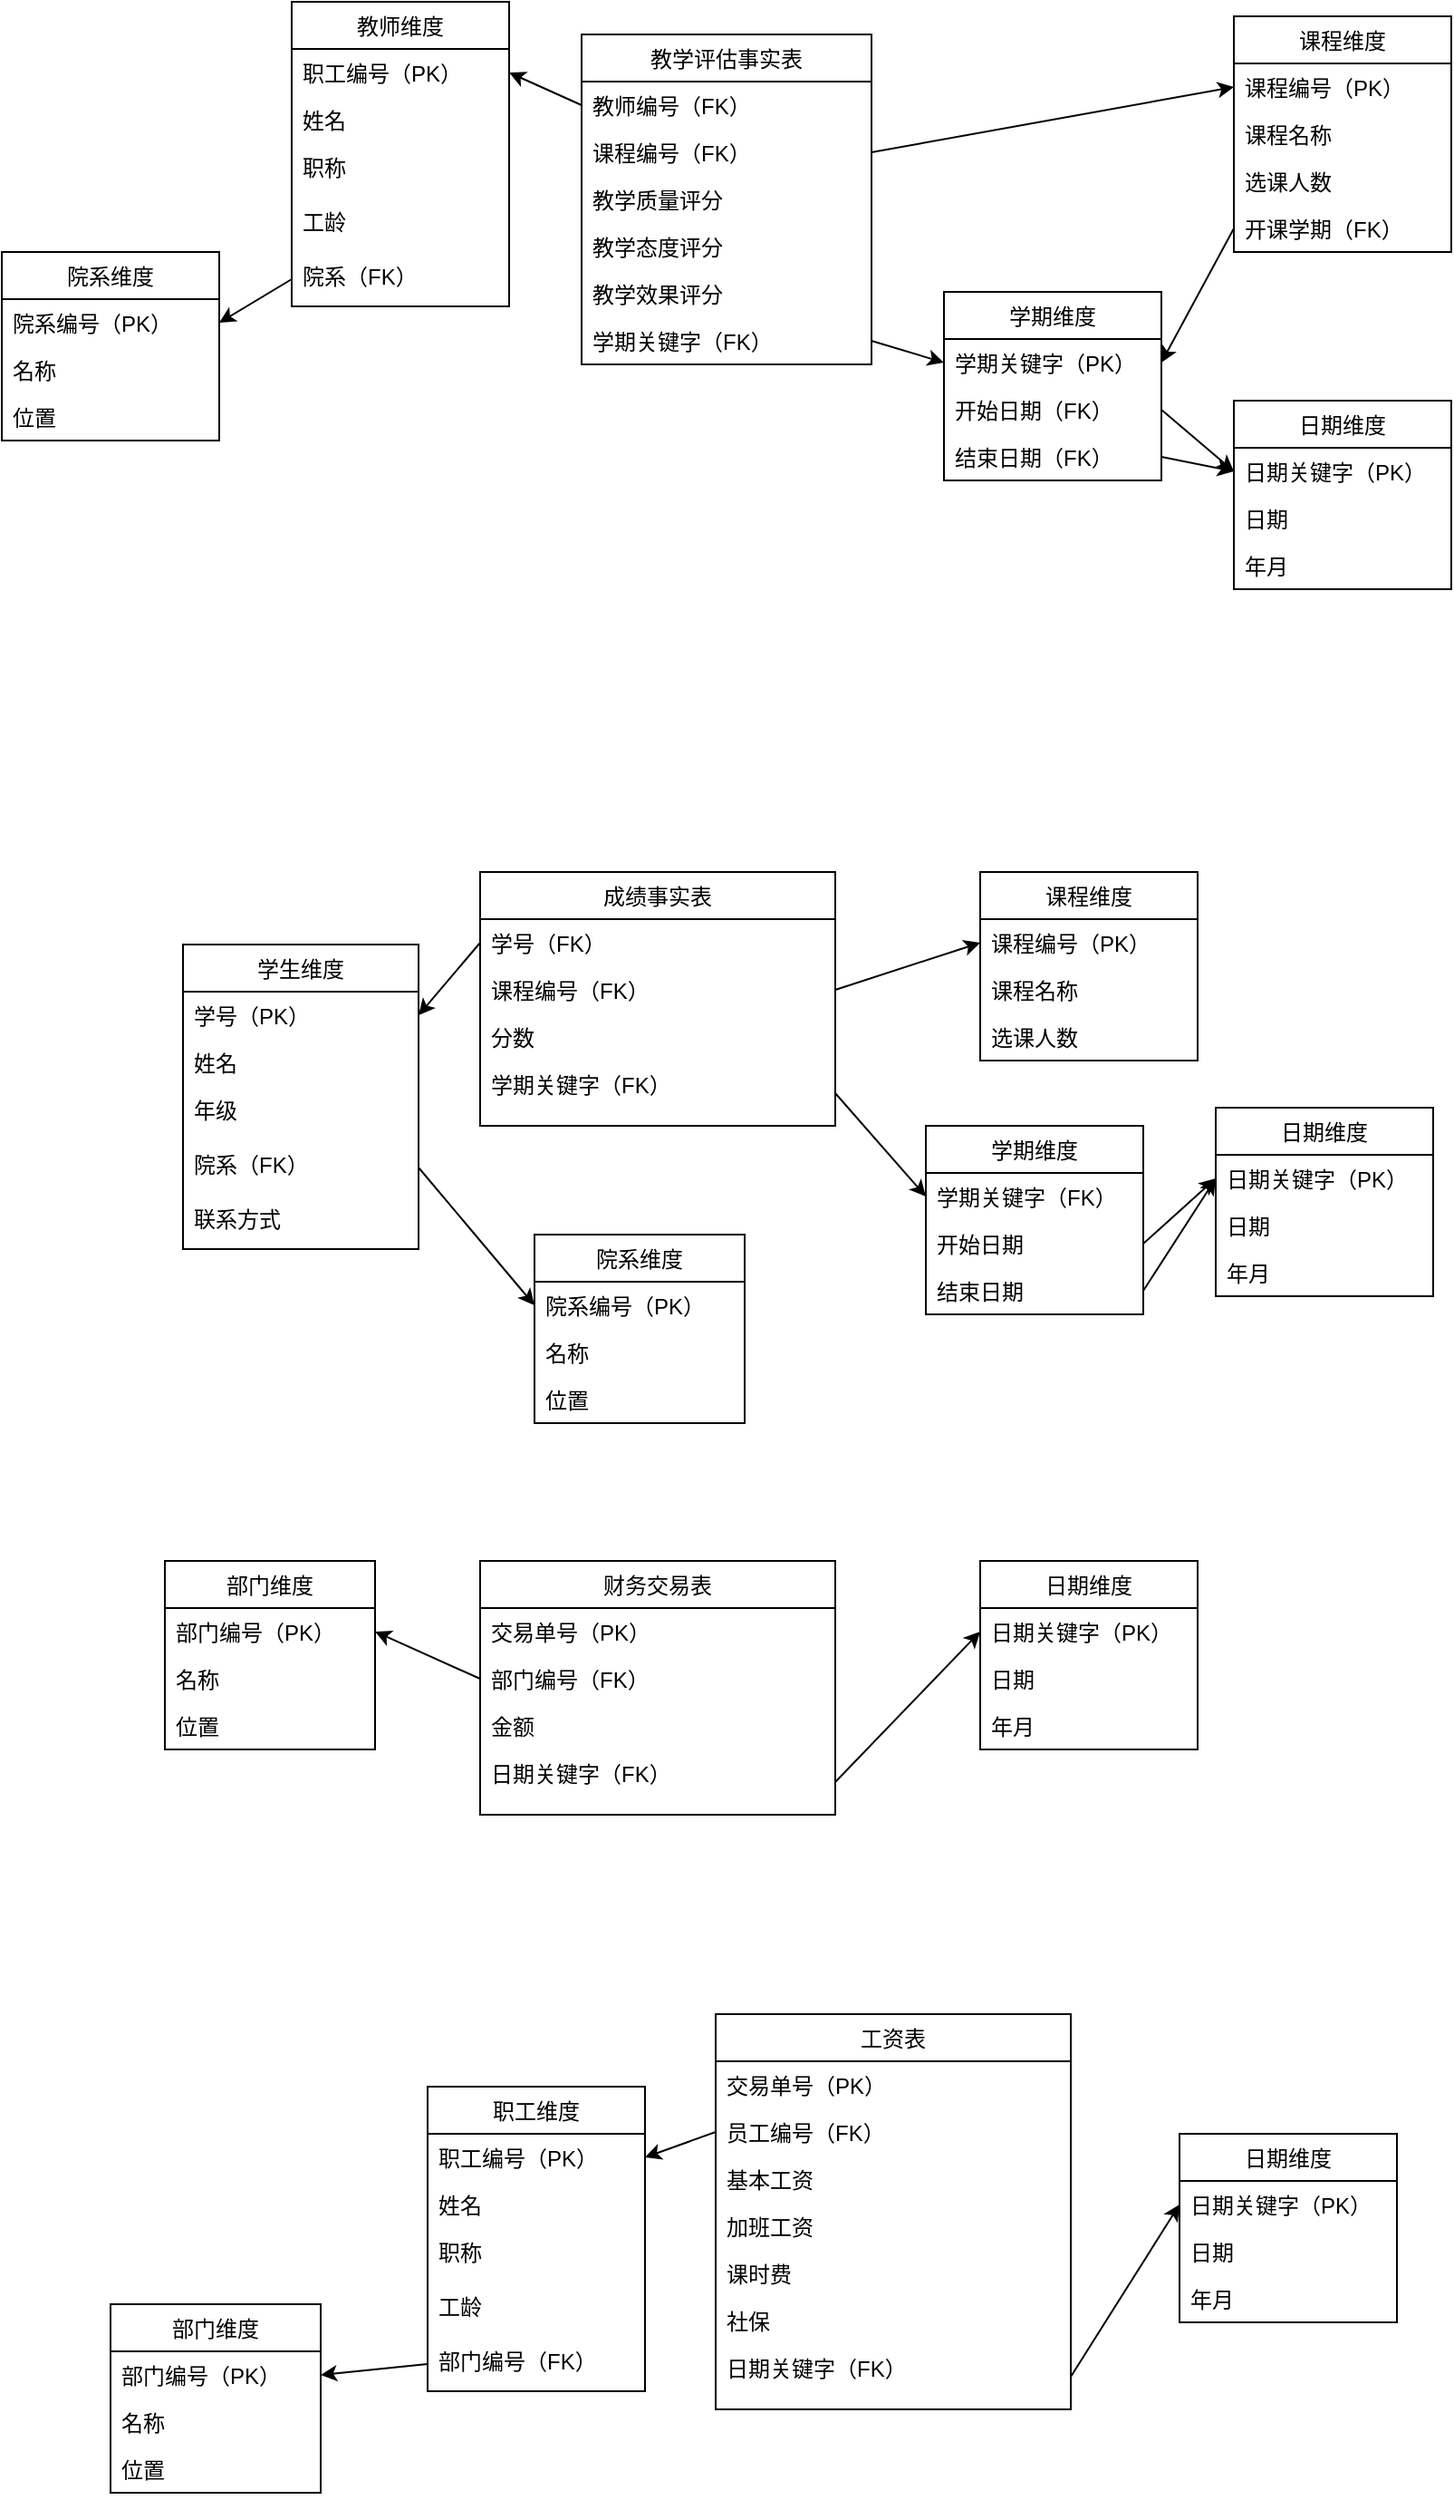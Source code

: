 <mxfile version="20.8.20" type="device"><diagram id="C5RBs43oDa-KdzZeNtuy" name="Page-1"><mxGraphModel dx="2447" dy="909" grid="1" gridSize="10" guides="1" tooltips="1" connect="1" arrows="1" fold="1" page="1" pageScale="1" pageWidth="1169" pageHeight="1654" math="0" shadow="0"><root><mxCell id="WIyWlLk6GJQsqaUBKTNV-0"/><mxCell id="WIyWlLk6GJQsqaUBKTNV-1" parent="WIyWlLk6GJQsqaUBKTNV-0"/><mxCell id="uP76RP64GlQ7dqUI0Oc4-0" value="教学评估事实表" style="swimlane;fontStyle=0;childLayout=stackLayout;horizontal=1;startSize=26;fillColor=default;horizontalStack=0;resizeParent=1;resizeParentMax=0;resizeLast=0;collapsible=1;marginBottom=0;swimlaneFillColor=default;gradientColor=none;" parent="WIyWlLk6GJQsqaUBKTNV-1" vertex="1"><mxGeometry x="300" y="78" width="160" height="182" as="geometry"/></mxCell><mxCell id="uP76RP64GlQ7dqUI0Oc4-2" value="教师编号（FK）" style="text;strokeColor=none;fillColor=none;align=left;verticalAlign=top;spacingLeft=4;spacingRight=4;overflow=hidden;rotatable=0;points=[[0,0.5],[1,0.5]];portConstraint=eastwest;" parent="uP76RP64GlQ7dqUI0Oc4-0" vertex="1"><mxGeometry y="26" width="160" height="26" as="geometry"/></mxCell><mxCell id="uP76RP64GlQ7dqUI0Oc4-3" value="课程编号（FK）" style="text;strokeColor=none;fillColor=none;align=left;verticalAlign=top;spacingLeft=4;spacingRight=4;overflow=hidden;rotatable=0;points=[[0,0.5],[1,0.5]];portConstraint=eastwest;" parent="uP76RP64GlQ7dqUI0Oc4-0" vertex="1"><mxGeometry y="52" width="160" height="26" as="geometry"/></mxCell><mxCell id="uP76RP64GlQ7dqUI0Oc4-15" value="教学质量评分" style="text;strokeColor=none;fillColor=none;align=left;verticalAlign=top;spacingLeft=4;spacingRight=4;overflow=hidden;rotatable=0;points=[[0,0.5],[1,0.5]];portConstraint=eastwest;" parent="uP76RP64GlQ7dqUI0Oc4-0" vertex="1"><mxGeometry y="78" width="160" height="26" as="geometry"/></mxCell><mxCell id="uP76RP64GlQ7dqUI0Oc4-64" value="教学态度评分" style="text;strokeColor=none;fillColor=none;align=left;verticalAlign=top;spacingLeft=4;spacingRight=4;overflow=hidden;rotatable=0;points=[[0,0.5],[1,0.5]];portConstraint=eastwest;" parent="uP76RP64GlQ7dqUI0Oc4-0" vertex="1"><mxGeometry y="104" width="160" height="26" as="geometry"/></mxCell><mxCell id="uP76RP64GlQ7dqUI0Oc4-66" value="教学效果评分" style="text;strokeColor=none;fillColor=none;align=left;verticalAlign=top;spacingLeft=4;spacingRight=4;overflow=hidden;rotatable=0;points=[[0,0.5],[1,0.5]];portConstraint=eastwest;" parent="uP76RP64GlQ7dqUI0Oc4-0" vertex="1"><mxGeometry y="130" width="160" height="26" as="geometry"/></mxCell><mxCell id="uP76RP64GlQ7dqUI0Oc4-14" value="学期关键字（FK）" style="text;strokeColor=none;fillColor=none;align=left;verticalAlign=top;spacingLeft=4;spacingRight=4;overflow=hidden;rotatable=0;points=[[0,0.5],[1,0.5]];portConstraint=eastwest;" parent="uP76RP64GlQ7dqUI0Oc4-0" vertex="1"><mxGeometry y="156" width="160" height="26" as="geometry"/></mxCell><mxCell id="uP76RP64GlQ7dqUI0Oc4-6" value="教师维度" style="swimlane;fontStyle=0;childLayout=stackLayout;horizontal=1;startSize=26;fillColor=default;horizontalStack=0;resizeParent=1;resizeParentMax=0;resizeLast=0;collapsible=1;marginBottom=0;swimlaneFillColor=default;" parent="WIyWlLk6GJQsqaUBKTNV-1" vertex="1"><mxGeometry x="140" y="60" width="120" height="168" as="geometry"/></mxCell><mxCell id="uP76RP64GlQ7dqUI0Oc4-7" value="职工编号（PK）" style="text;strokeColor=none;fillColor=none;align=left;verticalAlign=top;spacingLeft=4;spacingRight=4;overflow=hidden;rotatable=0;points=[[0,0.5],[1,0.5]];portConstraint=eastwest;" parent="uP76RP64GlQ7dqUI0Oc4-6" vertex="1"><mxGeometry y="26" width="120" height="26" as="geometry"/></mxCell><mxCell id="uP76RP64GlQ7dqUI0Oc4-8" value="姓名" style="text;strokeColor=none;fillColor=none;align=left;verticalAlign=top;spacingLeft=4;spacingRight=4;overflow=hidden;rotatable=0;points=[[0,0.5],[1,0.5]];portConstraint=eastwest;" parent="uP76RP64GlQ7dqUI0Oc4-6" vertex="1"><mxGeometry y="52" width="120" height="26" as="geometry"/></mxCell><mxCell id="uP76RP64GlQ7dqUI0Oc4-22" value="职称" style="text;strokeColor=none;fillColor=none;align=left;verticalAlign=top;rounded=0;spacingLeft=4;spacingRight=4;" parent="uP76RP64GlQ7dqUI0Oc4-6" vertex="1"><mxGeometry y="78" width="120" height="30" as="geometry"/></mxCell><mxCell id="DwzuSjP2OYEzAvKy4Ai5-0" value="工龄" style="text;strokeColor=none;fillColor=none;align=left;verticalAlign=top;rounded=0;spacingLeft=4;spacingRight=4;" vertex="1" parent="uP76RP64GlQ7dqUI0Oc4-6"><mxGeometry y="108" width="120" height="30" as="geometry"/></mxCell><mxCell id="uP76RP64GlQ7dqUI0Oc4-23" value="院系（FK）" style="text;strokeColor=none;fillColor=none;align=left;verticalAlign=top;rounded=0;spacingLeft=4;spacingRight=4;" parent="uP76RP64GlQ7dqUI0Oc4-6" vertex="1"><mxGeometry y="138" width="120" height="30" as="geometry"/></mxCell><mxCell id="uP76RP64GlQ7dqUI0Oc4-17" value="" style="rounded=0;orthogonalLoop=1;jettySize=auto;html=1;entryX=1;entryY=0.5;entryDx=0;entryDy=0;exitX=0;exitY=0.5;exitDx=0;exitDy=0;" parent="WIyWlLk6GJQsqaUBKTNV-1" source="uP76RP64GlQ7dqUI0Oc4-2" target="uP76RP64GlQ7dqUI0Oc4-7" edge="1"><mxGeometry relative="1" as="geometry"/></mxCell><mxCell id="uP76RP64GlQ7dqUI0Oc4-18" value="课程维度" style="swimlane;fontStyle=0;childLayout=stackLayout;horizontal=1;startSize=26;fillColor=default;horizontalStack=0;resizeParent=1;resizeParentMax=0;resizeLast=0;collapsible=1;marginBottom=0;swimlaneFillColor=default;" parent="WIyWlLk6GJQsqaUBKTNV-1" vertex="1"><mxGeometry x="660" y="68" width="120" height="130" as="geometry"/></mxCell><mxCell id="uP76RP64GlQ7dqUI0Oc4-19" value="课程编号（PK）" style="text;strokeColor=none;fillColor=none;align=left;verticalAlign=top;spacingLeft=4;spacingRight=4;overflow=hidden;rotatable=0;points=[[0,0.5],[1,0.5]];portConstraint=eastwest;" parent="uP76RP64GlQ7dqUI0Oc4-18" vertex="1"><mxGeometry y="26" width="120" height="26" as="geometry"/></mxCell><mxCell id="uP76RP64GlQ7dqUI0Oc4-20" value="课程名称    " style="text;strokeColor=none;fillColor=none;align=left;verticalAlign=top;spacingLeft=4;spacingRight=4;overflow=hidden;rotatable=0;points=[[0,0.5],[1,0.5]];portConstraint=eastwest;" parent="uP76RP64GlQ7dqUI0Oc4-18" vertex="1"><mxGeometry y="52" width="120" height="26" as="geometry"/></mxCell><mxCell id="uP76RP64GlQ7dqUI0Oc4-21" value="选课人数" style="text;strokeColor=none;fillColor=none;align=left;verticalAlign=top;spacingLeft=4;spacingRight=4;overflow=hidden;rotatable=0;points=[[0,0.5],[1,0.5]];portConstraint=eastwest;" parent="uP76RP64GlQ7dqUI0Oc4-18" vertex="1"><mxGeometry y="78" width="120" height="26" as="geometry"/></mxCell><mxCell id="uP76RP64GlQ7dqUI0Oc4-65" value="开课学期（FK）" style="text;strokeColor=none;fillColor=none;align=left;verticalAlign=top;spacingLeft=4;spacingRight=4;overflow=hidden;rotatable=0;points=[[0,0.5],[1,0.5]];portConstraint=eastwest;" parent="uP76RP64GlQ7dqUI0Oc4-18" vertex="1"><mxGeometry y="104" width="120" height="26" as="geometry"/></mxCell><mxCell id="uP76RP64GlQ7dqUI0Oc4-27" value="成绩事实表" style="swimlane;fontStyle=0;childLayout=stackLayout;horizontal=1;startSize=26;fillColor=default;horizontalStack=0;resizeParent=1;resizeParentMax=0;resizeLast=0;collapsible=1;marginBottom=0;swimlaneFillColor=default;gradientColor=none;" parent="WIyWlLk6GJQsqaUBKTNV-1" vertex="1"><mxGeometry x="244" y="540" width="196" height="140" as="geometry"/></mxCell><mxCell id="uP76RP64GlQ7dqUI0Oc4-28" value="学号（FK）" style="text;strokeColor=none;fillColor=none;align=left;verticalAlign=top;spacingLeft=4;spacingRight=4;overflow=hidden;rotatable=0;points=[[0,0.5],[1,0.5]];portConstraint=eastwest;" parent="uP76RP64GlQ7dqUI0Oc4-27" vertex="1"><mxGeometry y="26" width="196" height="26" as="geometry"/></mxCell><mxCell id="uP76RP64GlQ7dqUI0Oc4-29" value="课程编号（FK）" style="text;strokeColor=none;fillColor=none;align=left;verticalAlign=top;spacingLeft=4;spacingRight=4;overflow=hidden;rotatable=0;points=[[0,0.5],[1,0.5]];portConstraint=eastwest;" parent="uP76RP64GlQ7dqUI0Oc4-27" vertex="1"><mxGeometry y="52" width="196" height="26" as="geometry"/></mxCell><mxCell id="uP76RP64GlQ7dqUI0Oc4-30" value="分数" style="text;strokeColor=none;fillColor=none;align=left;verticalAlign=top;spacingLeft=4;spacingRight=4;overflow=hidden;rotatable=0;points=[[0,0.5],[1,0.5]];portConstraint=eastwest;" parent="uP76RP64GlQ7dqUI0Oc4-27" vertex="1"><mxGeometry y="78" width="196" height="26" as="geometry"/></mxCell><mxCell id="uP76RP64GlQ7dqUI0Oc4-31" value="学期关键字（FK）" style="text;strokeColor=none;fillColor=none;align=left;verticalAlign=top;spacingLeft=4;spacingRight=4;overflow=hidden;rotatable=0;points=[[0,0.5],[1,0.5]];portConstraint=eastwest;" parent="uP76RP64GlQ7dqUI0Oc4-27" vertex="1"><mxGeometry y="104" width="196" height="36" as="geometry"/></mxCell><mxCell id="uP76RP64GlQ7dqUI0Oc4-34" value="学生维度" style="swimlane;fontStyle=0;childLayout=stackLayout;horizontal=1;startSize=26;fillColor=default;horizontalStack=0;resizeParent=1;resizeParentMax=0;resizeLast=0;collapsible=1;marginBottom=0;swimlaneFillColor=default;" parent="WIyWlLk6GJQsqaUBKTNV-1" vertex="1"><mxGeometry x="80" y="580" width="130" height="168" as="geometry"><mxRectangle x="90" y="330" width="90" height="30" as="alternateBounds"/></mxGeometry></mxCell><mxCell id="uP76RP64GlQ7dqUI0Oc4-35" value="学号（PK）" style="text;strokeColor=none;fillColor=none;align=left;verticalAlign=top;spacingLeft=4;spacingRight=4;overflow=hidden;rotatable=0;points=[[0,0.5],[1,0.5]];portConstraint=eastwest;" parent="uP76RP64GlQ7dqUI0Oc4-34" vertex="1"><mxGeometry y="26" width="130" height="26" as="geometry"/></mxCell><mxCell id="uP76RP64GlQ7dqUI0Oc4-36" value="姓名" style="text;strokeColor=none;fillColor=none;align=left;verticalAlign=top;spacingLeft=4;spacingRight=4;overflow=hidden;rotatable=0;points=[[0,0.5],[1,0.5]];portConstraint=eastwest;" parent="uP76RP64GlQ7dqUI0Oc4-34" vertex="1"><mxGeometry y="52" width="130" height="26" as="geometry"/></mxCell><mxCell id="uP76RP64GlQ7dqUI0Oc4-37" value="年级" style="text;strokeColor=none;fillColor=none;align=left;verticalAlign=top;rounded=0;spacingLeft=4;spacingRight=4;" parent="uP76RP64GlQ7dqUI0Oc4-34" vertex="1"><mxGeometry y="78" width="130" height="30" as="geometry"/></mxCell><mxCell id="uP76RP64GlQ7dqUI0Oc4-38" value="院系（FK）" style="text;strokeColor=none;fillColor=none;align=left;verticalAlign=top;rounded=0;spacingLeft=4;spacingRight=4;" parent="uP76RP64GlQ7dqUI0Oc4-34" vertex="1"><mxGeometry y="108" width="130" height="30" as="geometry"/></mxCell><mxCell id="uP76RP64GlQ7dqUI0Oc4-44" value="联系方式" style="text;strokeColor=none;fillColor=none;align=left;verticalAlign=top;rounded=0;spacingLeft=4;spacingRight=4;" parent="uP76RP64GlQ7dqUI0Oc4-34" vertex="1"><mxGeometry y="138" width="130" height="30" as="geometry"/></mxCell><mxCell id="uP76RP64GlQ7dqUI0Oc4-45" value="" style="rounded=0;orthogonalLoop=1;jettySize=auto;html=1;exitX=0;exitY=0.5;exitDx=0;exitDy=0;entryX=1;entryY=0.5;entryDx=0;entryDy=0;" parent="WIyWlLk6GJQsqaUBKTNV-1" source="uP76RP64GlQ7dqUI0Oc4-28" target="uP76RP64GlQ7dqUI0Oc4-35" edge="1"><mxGeometry relative="1" as="geometry"/></mxCell><mxCell id="uP76RP64GlQ7dqUI0Oc4-53" value="课程维度" style="swimlane;fontStyle=0;childLayout=stackLayout;horizontal=1;startSize=26;fillColor=default;horizontalStack=0;resizeParent=1;resizeParentMax=0;resizeLast=0;collapsible=1;marginBottom=0;swimlaneFillColor=default;" parent="WIyWlLk6GJQsqaUBKTNV-1" vertex="1"><mxGeometry x="520" y="540" width="120" height="104" as="geometry"/></mxCell><mxCell id="uP76RP64GlQ7dqUI0Oc4-54" value="课程编号（PK）" style="text;strokeColor=none;fillColor=none;align=left;verticalAlign=top;spacingLeft=4;spacingRight=4;overflow=hidden;rotatable=0;points=[[0,0.5],[1,0.5]];portConstraint=eastwest;" parent="uP76RP64GlQ7dqUI0Oc4-53" vertex="1"><mxGeometry y="26" width="120" height="26" as="geometry"/></mxCell><mxCell id="uP76RP64GlQ7dqUI0Oc4-55" value="课程名称    " style="text;strokeColor=none;fillColor=none;align=left;verticalAlign=top;spacingLeft=4;spacingRight=4;overflow=hidden;rotatable=0;points=[[0,0.5],[1,0.5]];portConstraint=eastwest;" parent="uP76RP64GlQ7dqUI0Oc4-53" vertex="1"><mxGeometry y="52" width="120" height="26" as="geometry"/></mxCell><mxCell id="uP76RP64GlQ7dqUI0Oc4-56" value="选课人数" style="text;strokeColor=none;fillColor=none;align=left;verticalAlign=top;spacingLeft=4;spacingRight=4;overflow=hidden;rotatable=0;points=[[0,0.5],[1,0.5]];portConstraint=eastwest;" parent="uP76RP64GlQ7dqUI0Oc4-53" vertex="1"><mxGeometry y="78" width="120" height="26" as="geometry"/></mxCell><mxCell id="uP76RP64GlQ7dqUI0Oc4-57" value="" style="rounded=0;orthogonalLoop=1;jettySize=auto;html=1;exitX=1;exitY=0.5;exitDx=0;exitDy=0;entryX=0;entryY=0.5;entryDx=0;entryDy=0;" parent="WIyWlLk6GJQsqaUBKTNV-1" source="uP76RP64GlQ7dqUI0Oc4-29" target="uP76RP64GlQ7dqUI0Oc4-54" edge="1"><mxGeometry relative="1" as="geometry"/></mxCell><mxCell id="uP76RP64GlQ7dqUI0Oc4-67" value="学期维度" style="swimlane;fontStyle=0;childLayout=stackLayout;horizontal=1;startSize=26;fillColor=default;horizontalStack=0;resizeParent=1;resizeParentMax=0;resizeLast=0;collapsible=1;marginBottom=0;swimlaneFillColor=default;gradientColor=none;" parent="WIyWlLk6GJQsqaUBKTNV-1" vertex="1"><mxGeometry x="500" y="220" width="120" height="104" as="geometry"/></mxCell><mxCell id="uP76RP64GlQ7dqUI0Oc4-68" value="学期关键字（PK）" style="text;strokeColor=none;fillColor=none;align=left;verticalAlign=top;spacingLeft=4;spacingRight=4;overflow=hidden;rotatable=0;points=[[0,0.5],[1,0.5]];portConstraint=eastwest;" parent="uP76RP64GlQ7dqUI0Oc4-67" vertex="1"><mxGeometry y="26" width="120" height="26" as="geometry"/></mxCell><mxCell id="uP76RP64GlQ7dqUI0Oc4-69" value="开始日期（FK）" style="text;strokeColor=none;fillColor=none;align=left;verticalAlign=top;spacingLeft=4;spacingRight=4;overflow=hidden;rotatable=0;points=[[0,0.5],[1,0.5]];portConstraint=eastwest;" parent="uP76RP64GlQ7dqUI0Oc4-67" vertex="1"><mxGeometry y="52" width="120" height="26" as="geometry"/></mxCell><mxCell id="uP76RP64GlQ7dqUI0Oc4-70" value="结束日期（FK）" style="text;strokeColor=none;fillColor=none;align=left;verticalAlign=top;spacingLeft=4;spacingRight=4;overflow=hidden;rotatable=0;points=[[0,0.5],[1,0.5]];portConstraint=eastwest;" parent="uP76RP64GlQ7dqUI0Oc4-67" vertex="1"><mxGeometry y="78" width="120" height="26" as="geometry"/></mxCell><mxCell id="uP76RP64GlQ7dqUI0Oc4-72" value="" style="rounded=0;orthogonalLoop=1;jettySize=auto;html=1;entryX=0;entryY=0.5;entryDx=0;entryDy=0;exitX=1;exitY=0.5;exitDx=0;exitDy=0;" parent="WIyWlLk6GJQsqaUBKTNV-1" source="uP76RP64GlQ7dqUI0Oc4-14" target="uP76RP64GlQ7dqUI0Oc4-68" edge="1"><mxGeometry relative="1" as="geometry"/></mxCell><mxCell id="uP76RP64GlQ7dqUI0Oc4-74" value="学期维度" style="swimlane;fontStyle=0;childLayout=stackLayout;horizontal=1;startSize=26;fillColor=default;horizontalStack=0;resizeParent=1;resizeParentMax=0;resizeLast=0;collapsible=1;marginBottom=0;swimlaneFillColor=default;gradientColor=none;" parent="WIyWlLk6GJQsqaUBKTNV-1" vertex="1"><mxGeometry x="490" y="680" width="120" height="104" as="geometry"/></mxCell><mxCell id="uP76RP64GlQ7dqUI0Oc4-75" value="学期关键字（FK）" style="text;strokeColor=none;fillColor=none;align=left;verticalAlign=top;spacingLeft=4;spacingRight=4;overflow=hidden;rotatable=0;points=[[0,0.5],[1,0.5]];portConstraint=eastwest;" parent="uP76RP64GlQ7dqUI0Oc4-74" vertex="1"><mxGeometry y="26" width="120" height="26" as="geometry"/></mxCell><mxCell id="uP76RP64GlQ7dqUI0Oc4-76" value="开始日期" style="text;strokeColor=none;fillColor=none;align=left;verticalAlign=top;spacingLeft=4;spacingRight=4;overflow=hidden;rotatable=0;points=[[0,0.5],[1,0.5]];portConstraint=eastwest;" parent="uP76RP64GlQ7dqUI0Oc4-74" vertex="1"><mxGeometry y="52" width="120" height="26" as="geometry"/></mxCell><mxCell id="uP76RP64GlQ7dqUI0Oc4-77" value="结束日期" style="text;strokeColor=none;fillColor=none;align=left;verticalAlign=top;spacingLeft=4;spacingRight=4;overflow=hidden;rotatable=0;points=[[0,0.5],[1,0.5]];portConstraint=eastwest;" parent="uP76RP64GlQ7dqUI0Oc4-74" vertex="1"><mxGeometry y="78" width="120" height="26" as="geometry"/></mxCell><mxCell id="uP76RP64GlQ7dqUI0Oc4-84" value="" style="rounded=0;orthogonalLoop=1;jettySize=auto;html=1;entryX=0;entryY=0.5;entryDx=0;entryDy=0;exitX=1;exitY=0.5;exitDx=0;exitDy=0;" parent="WIyWlLk6GJQsqaUBKTNV-1" source="uP76RP64GlQ7dqUI0Oc4-31" target="uP76RP64GlQ7dqUI0Oc4-75" edge="1"><mxGeometry relative="1" as="geometry"/></mxCell><mxCell id="uP76RP64GlQ7dqUI0Oc4-85" style="edgeStyle=none;rounded=0;orthogonalLoop=1;jettySize=auto;html=1;entryX=0;entryY=0.5;entryDx=0;entryDy=0;exitX=1;exitY=0.5;exitDx=0;exitDy=0;" parent="WIyWlLk6GJQsqaUBKTNV-1" source="uP76RP64GlQ7dqUI0Oc4-3" target="uP76RP64GlQ7dqUI0Oc4-19" edge="1"><mxGeometry relative="1" as="geometry"/></mxCell><mxCell id="uP76RP64GlQ7dqUI0Oc4-94" value="日期维度" style="swimlane;fontStyle=0;childLayout=stackLayout;horizontal=1;startSize=26;fillColor=default;horizontalStack=0;resizeParent=1;resizeParentMax=0;resizeLast=0;collapsible=1;marginBottom=0;swimlaneFillColor=default;gradientColor=none;" parent="WIyWlLk6GJQsqaUBKTNV-1" vertex="1"><mxGeometry x="660" y="280" width="120" height="104" as="geometry"/></mxCell><mxCell id="uP76RP64GlQ7dqUI0Oc4-95" value="日期关键字（PK）" style="text;strokeColor=none;fillColor=none;align=left;verticalAlign=top;spacingLeft=4;spacingRight=4;overflow=hidden;rotatable=0;points=[[0,0.5],[1,0.5]];portConstraint=eastwest;" parent="uP76RP64GlQ7dqUI0Oc4-94" vertex="1"><mxGeometry y="26" width="120" height="26" as="geometry"/></mxCell><mxCell id="uP76RP64GlQ7dqUI0Oc4-96" value="日期" style="text;strokeColor=none;fillColor=none;align=left;verticalAlign=top;spacingLeft=4;spacingRight=4;overflow=hidden;rotatable=0;points=[[0,0.5],[1,0.5]];portConstraint=eastwest;" parent="uP76RP64GlQ7dqUI0Oc4-94" vertex="1"><mxGeometry y="52" width="120" height="26" as="geometry"/></mxCell><mxCell id="uP76RP64GlQ7dqUI0Oc4-97" value="年月" style="text;strokeColor=none;fillColor=none;align=left;verticalAlign=top;spacingLeft=4;spacingRight=4;overflow=hidden;rotatable=0;points=[[0,0.5],[1,0.5]];portConstraint=eastwest;" parent="uP76RP64GlQ7dqUI0Oc4-94" vertex="1"><mxGeometry y="78" width="120" height="26" as="geometry"/></mxCell><mxCell id="uP76RP64GlQ7dqUI0Oc4-98" value="" style="edgeStyle=none;rounded=0;orthogonalLoop=1;jettySize=auto;html=1;exitX=1;exitY=0.5;exitDx=0;exitDy=0;entryX=0;entryY=0.5;entryDx=0;entryDy=0;" parent="WIyWlLk6GJQsqaUBKTNV-1" source="uP76RP64GlQ7dqUI0Oc4-69" target="uP76RP64GlQ7dqUI0Oc4-95" edge="1"><mxGeometry relative="1" as="geometry"/></mxCell><mxCell id="uP76RP64GlQ7dqUI0Oc4-99" value="" style="edgeStyle=none;rounded=0;orthogonalLoop=1;jettySize=auto;html=1;exitX=1;exitY=0.5;exitDx=0;exitDy=0;entryX=0;entryY=0.5;entryDx=0;entryDy=0;" parent="WIyWlLk6GJQsqaUBKTNV-1" source="uP76RP64GlQ7dqUI0Oc4-70" target="uP76RP64GlQ7dqUI0Oc4-95" edge="1"><mxGeometry relative="1" as="geometry"/></mxCell><mxCell id="uP76RP64GlQ7dqUI0Oc4-100" style="edgeStyle=none;rounded=0;orthogonalLoop=1;jettySize=auto;html=1;entryX=1;entryY=0.5;entryDx=0;entryDy=0;exitX=0;exitY=0.5;exitDx=0;exitDy=0;" parent="WIyWlLk6GJQsqaUBKTNV-1" source="uP76RP64GlQ7dqUI0Oc4-65" target="uP76RP64GlQ7dqUI0Oc4-68" edge="1"><mxGeometry relative="1" as="geometry"/></mxCell><mxCell id="uP76RP64GlQ7dqUI0Oc4-101" value="日期维度" style="swimlane;fontStyle=0;childLayout=stackLayout;horizontal=1;startSize=26;fillColor=default;horizontalStack=0;resizeParent=1;resizeParentMax=0;resizeLast=0;collapsible=1;marginBottom=0;swimlaneFillColor=default;gradientColor=none;" parent="WIyWlLk6GJQsqaUBKTNV-1" vertex="1"><mxGeometry x="650" y="670" width="120" height="104" as="geometry"/></mxCell><mxCell id="uP76RP64GlQ7dqUI0Oc4-102" value="日期关键字（PK）" style="text;strokeColor=none;fillColor=none;align=left;verticalAlign=top;spacingLeft=4;spacingRight=4;overflow=hidden;rotatable=0;points=[[0,0.5],[1,0.5]];portConstraint=eastwest;" parent="uP76RP64GlQ7dqUI0Oc4-101" vertex="1"><mxGeometry y="26" width="120" height="26" as="geometry"/></mxCell><mxCell id="uP76RP64GlQ7dqUI0Oc4-103" value="日期" style="text;strokeColor=none;fillColor=none;align=left;verticalAlign=top;spacingLeft=4;spacingRight=4;overflow=hidden;rotatable=0;points=[[0,0.5],[1,0.5]];portConstraint=eastwest;" parent="uP76RP64GlQ7dqUI0Oc4-101" vertex="1"><mxGeometry y="52" width="120" height="26" as="geometry"/></mxCell><mxCell id="uP76RP64GlQ7dqUI0Oc4-104" value="年月" style="text;strokeColor=none;fillColor=none;align=left;verticalAlign=top;spacingLeft=4;spacingRight=4;overflow=hidden;rotatable=0;points=[[0,0.5],[1,0.5]];portConstraint=eastwest;" parent="uP76RP64GlQ7dqUI0Oc4-101" vertex="1"><mxGeometry y="78" width="120" height="26" as="geometry"/></mxCell><mxCell id="uP76RP64GlQ7dqUI0Oc4-105" style="edgeStyle=none;rounded=0;orthogonalLoop=1;jettySize=auto;html=1;entryX=0;entryY=0.5;entryDx=0;entryDy=0;exitX=1;exitY=0.5;exitDx=0;exitDy=0;" parent="WIyWlLk6GJQsqaUBKTNV-1" source="uP76RP64GlQ7dqUI0Oc4-76" target="uP76RP64GlQ7dqUI0Oc4-102" edge="1"><mxGeometry relative="1" as="geometry"/></mxCell><mxCell id="uP76RP64GlQ7dqUI0Oc4-106" style="edgeStyle=none;rounded=0;orthogonalLoop=1;jettySize=auto;html=1;entryX=0;entryY=0.5;entryDx=0;entryDy=0;exitX=1;exitY=0.5;exitDx=0;exitDy=0;" parent="WIyWlLk6GJQsqaUBKTNV-1" source="uP76RP64GlQ7dqUI0Oc4-77" target="uP76RP64GlQ7dqUI0Oc4-102" edge="1"><mxGeometry relative="1" as="geometry"/></mxCell><mxCell id="DwzuSjP2OYEzAvKy4Ai5-1" value="院系维度" style="swimlane;fontStyle=0;childLayout=stackLayout;horizontal=1;startSize=26;fillColor=default;horizontalStack=0;resizeParent=1;resizeParentMax=0;resizeLast=0;collapsible=1;marginBottom=0;swimlaneFillColor=default;gradientColor=none;" vertex="1" parent="WIyWlLk6GJQsqaUBKTNV-1"><mxGeometry x="-20" y="198" width="120" height="104" as="geometry"/></mxCell><mxCell id="DwzuSjP2OYEzAvKy4Ai5-2" value="院系编号（PK）" style="text;strokeColor=none;fillColor=none;align=left;verticalAlign=top;spacingLeft=4;spacingRight=4;overflow=hidden;rotatable=0;points=[[0,0.5],[1,0.5]];portConstraint=eastwest;" vertex="1" parent="DwzuSjP2OYEzAvKy4Ai5-1"><mxGeometry y="26" width="120" height="26" as="geometry"/></mxCell><mxCell id="DwzuSjP2OYEzAvKy4Ai5-3" value="名称" style="text;strokeColor=none;fillColor=none;align=left;verticalAlign=top;spacingLeft=4;spacingRight=4;overflow=hidden;rotatable=0;points=[[0,0.5],[1,0.5]];portConstraint=eastwest;" vertex="1" parent="DwzuSjP2OYEzAvKy4Ai5-1"><mxGeometry y="52" width="120" height="26" as="geometry"/></mxCell><mxCell id="DwzuSjP2OYEzAvKy4Ai5-4" value="位置" style="text;strokeColor=none;fillColor=none;align=left;verticalAlign=top;spacingLeft=4;spacingRight=4;overflow=hidden;rotatable=0;points=[[0,0.5],[1,0.5]];portConstraint=eastwest;" vertex="1" parent="DwzuSjP2OYEzAvKy4Ai5-1"><mxGeometry y="78" width="120" height="26" as="geometry"/></mxCell><mxCell id="DwzuSjP2OYEzAvKy4Ai5-5" style="rounded=0;orthogonalLoop=1;jettySize=auto;html=1;entryX=1;entryY=0.5;entryDx=0;entryDy=0;exitX=0;exitY=0.5;exitDx=0;exitDy=0;" edge="1" parent="WIyWlLk6GJQsqaUBKTNV-1" source="uP76RP64GlQ7dqUI0Oc4-23" target="DwzuSjP2OYEzAvKy4Ai5-2"><mxGeometry relative="1" as="geometry"/></mxCell><mxCell id="DwzuSjP2OYEzAvKy4Ai5-6" value="院系维度" style="swimlane;fontStyle=0;childLayout=stackLayout;horizontal=1;startSize=26;fillColor=default;horizontalStack=0;resizeParent=1;resizeParentMax=0;resizeLast=0;collapsible=1;marginBottom=0;swimlaneFillColor=default;gradientColor=none;" vertex="1" parent="WIyWlLk6GJQsqaUBKTNV-1"><mxGeometry x="274" y="740" width="116" height="104" as="geometry"/></mxCell><mxCell id="DwzuSjP2OYEzAvKy4Ai5-7" value="院系编号（PK）" style="text;strokeColor=none;fillColor=none;align=left;verticalAlign=top;spacingLeft=4;spacingRight=4;overflow=hidden;rotatable=0;points=[[0,0.5],[1,0.5]];portConstraint=eastwest;" vertex="1" parent="DwzuSjP2OYEzAvKy4Ai5-6"><mxGeometry y="26" width="116" height="26" as="geometry"/></mxCell><mxCell id="DwzuSjP2OYEzAvKy4Ai5-8" value="名称" style="text;strokeColor=none;fillColor=none;align=left;verticalAlign=top;spacingLeft=4;spacingRight=4;overflow=hidden;rotatable=0;points=[[0,0.5],[1,0.5]];portConstraint=eastwest;" vertex="1" parent="DwzuSjP2OYEzAvKy4Ai5-6"><mxGeometry y="52" width="116" height="26" as="geometry"/></mxCell><mxCell id="DwzuSjP2OYEzAvKy4Ai5-9" value="位置" style="text;strokeColor=none;fillColor=none;align=left;verticalAlign=top;spacingLeft=4;spacingRight=4;overflow=hidden;rotatable=0;points=[[0,0.5],[1,0.5]];portConstraint=eastwest;" vertex="1" parent="DwzuSjP2OYEzAvKy4Ai5-6"><mxGeometry y="78" width="116" height="26" as="geometry"/></mxCell><mxCell id="DwzuSjP2OYEzAvKy4Ai5-10" style="edgeStyle=none;rounded=0;orthogonalLoop=1;jettySize=auto;html=1;entryX=0;entryY=0.5;entryDx=0;entryDy=0;exitX=1;exitY=0.5;exitDx=0;exitDy=0;" edge="1" parent="WIyWlLk6GJQsqaUBKTNV-1" source="uP76RP64GlQ7dqUI0Oc4-38" target="DwzuSjP2OYEzAvKy4Ai5-7"><mxGeometry relative="1" as="geometry"/></mxCell><mxCell id="DwzuSjP2OYEzAvKy4Ai5-11" style="edgeStyle=none;rounded=0;orthogonalLoop=1;jettySize=auto;html=1;exitX=0.75;exitY=0;exitDx=0;exitDy=0;" edge="1" parent="WIyWlLk6GJQsqaUBKTNV-1" source="uP76RP64GlQ7dqUI0Oc4-53" target="uP76RP64GlQ7dqUI0Oc4-53"><mxGeometry relative="1" as="geometry"/></mxCell><mxCell id="DwzuSjP2OYEzAvKy4Ai5-12" value="财务交易表" style="swimlane;fontStyle=0;childLayout=stackLayout;horizontal=1;startSize=26;fillColor=default;horizontalStack=0;resizeParent=1;resizeParentMax=0;resizeLast=0;collapsible=1;marginBottom=0;swimlaneFillColor=default;gradientColor=none;" vertex="1" parent="WIyWlLk6GJQsqaUBKTNV-1"><mxGeometry x="244" y="920" width="196" height="140" as="geometry"/></mxCell><mxCell id="DwzuSjP2OYEzAvKy4Ai5-13" value="交易单号（PK）" style="text;strokeColor=none;fillColor=none;align=left;verticalAlign=top;spacingLeft=4;spacingRight=4;overflow=hidden;rotatable=0;points=[[0,0.5],[1,0.5]];portConstraint=eastwest;" vertex="1" parent="DwzuSjP2OYEzAvKy4Ai5-12"><mxGeometry y="26" width="196" height="26" as="geometry"/></mxCell><mxCell id="DwzuSjP2OYEzAvKy4Ai5-14" value="部门编号（FK）" style="text;strokeColor=none;fillColor=none;align=left;verticalAlign=top;spacingLeft=4;spacingRight=4;overflow=hidden;rotatable=0;points=[[0,0.5],[1,0.5]];portConstraint=eastwest;" vertex="1" parent="DwzuSjP2OYEzAvKy4Ai5-12"><mxGeometry y="52" width="196" height="26" as="geometry"/></mxCell><mxCell id="DwzuSjP2OYEzAvKy4Ai5-15" value="金额" style="text;strokeColor=none;fillColor=none;align=left;verticalAlign=top;spacingLeft=4;spacingRight=4;overflow=hidden;rotatable=0;points=[[0,0.5],[1,0.5]];portConstraint=eastwest;" vertex="1" parent="DwzuSjP2OYEzAvKy4Ai5-12"><mxGeometry y="78" width="196" height="26" as="geometry"/></mxCell><mxCell id="DwzuSjP2OYEzAvKy4Ai5-16" value="日期关键字（FK）" style="text;strokeColor=none;fillColor=none;align=left;verticalAlign=top;spacingLeft=4;spacingRight=4;overflow=hidden;rotatable=0;points=[[0,0.5],[1,0.5]];portConstraint=eastwest;" vertex="1" parent="DwzuSjP2OYEzAvKy4Ai5-12"><mxGeometry y="104" width="196" height="36" as="geometry"/></mxCell><mxCell id="DwzuSjP2OYEzAvKy4Ai5-17" value="部门维度" style="swimlane;fontStyle=0;childLayout=stackLayout;horizontal=1;startSize=26;fillColor=default;horizontalStack=0;resizeParent=1;resizeParentMax=0;resizeLast=0;collapsible=1;marginBottom=0;swimlaneFillColor=default;gradientColor=none;" vertex="1" parent="WIyWlLk6GJQsqaUBKTNV-1"><mxGeometry x="70" y="920" width="116" height="104" as="geometry"/></mxCell><mxCell id="DwzuSjP2OYEzAvKy4Ai5-18" value="部门编号（PK）" style="text;strokeColor=none;fillColor=none;align=left;verticalAlign=top;spacingLeft=4;spacingRight=4;overflow=hidden;rotatable=0;points=[[0,0.5],[1,0.5]];portConstraint=eastwest;" vertex="1" parent="DwzuSjP2OYEzAvKy4Ai5-17"><mxGeometry y="26" width="116" height="26" as="geometry"/></mxCell><mxCell id="DwzuSjP2OYEzAvKy4Ai5-19" value="名称" style="text;strokeColor=none;fillColor=none;align=left;verticalAlign=top;spacingLeft=4;spacingRight=4;overflow=hidden;rotatable=0;points=[[0,0.5],[1,0.5]];portConstraint=eastwest;" vertex="1" parent="DwzuSjP2OYEzAvKy4Ai5-17"><mxGeometry y="52" width="116" height="26" as="geometry"/></mxCell><mxCell id="DwzuSjP2OYEzAvKy4Ai5-20" value="位置" style="text;strokeColor=none;fillColor=none;align=left;verticalAlign=top;spacingLeft=4;spacingRight=4;overflow=hidden;rotatable=0;points=[[0,0.5],[1,0.5]];portConstraint=eastwest;" vertex="1" parent="DwzuSjP2OYEzAvKy4Ai5-17"><mxGeometry y="78" width="116" height="26" as="geometry"/></mxCell><mxCell id="DwzuSjP2OYEzAvKy4Ai5-21" style="edgeStyle=none;rounded=0;orthogonalLoop=1;jettySize=auto;html=1;entryX=1;entryY=0.5;entryDx=0;entryDy=0;exitX=0;exitY=0.5;exitDx=0;exitDy=0;" edge="1" parent="WIyWlLk6GJQsqaUBKTNV-1" source="DwzuSjP2OYEzAvKy4Ai5-14" target="DwzuSjP2OYEzAvKy4Ai5-18"><mxGeometry relative="1" as="geometry"/></mxCell><mxCell id="DwzuSjP2OYEzAvKy4Ai5-22" value="日期维度" style="swimlane;fontStyle=0;childLayout=stackLayout;horizontal=1;startSize=26;fillColor=default;horizontalStack=0;resizeParent=1;resizeParentMax=0;resizeLast=0;collapsible=1;marginBottom=0;swimlaneFillColor=default;gradientColor=none;" vertex="1" parent="WIyWlLk6GJQsqaUBKTNV-1"><mxGeometry x="520" y="920" width="120" height="104" as="geometry"/></mxCell><mxCell id="DwzuSjP2OYEzAvKy4Ai5-23" value="日期关键字（PK）" style="text;strokeColor=none;fillColor=none;align=left;verticalAlign=top;spacingLeft=4;spacingRight=4;overflow=hidden;rotatable=0;points=[[0,0.5],[1,0.5]];portConstraint=eastwest;" vertex="1" parent="DwzuSjP2OYEzAvKy4Ai5-22"><mxGeometry y="26" width="120" height="26" as="geometry"/></mxCell><mxCell id="DwzuSjP2OYEzAvKy4Ai5-24" value="日期" style="text;strokeColor=none;fillColor=none;align=left;verticalAlign=top;spacingLeft=4;spacingRight=4;overflow=hidden;rotatable=0;points=[[0,0.5],[1,0.5]];portConstraint=eastwest;" vertex="1" parent="DwzuSjP2OYEzAvKy4Ai5-22"><mxGeometry y="52" width="120" height="26" as="geometry"/></mxCell><mxCell id="DwzuSjP2OYEzAvKy4Ai5-25" value="年月" style="text;strokeColor=none;fillColor=none;align=left;verticalAlign=top;spacingLeft=4;spacingRight=4;overflow=hidden;rotatable=0;points=[[0,0.5],[1,0.5]];portConstraint=eastwest;" vertex="1" parent="DwzuSjP2OYEzAvKy4Ai5-22"><mxGeometry y="78" width="120" height="26" as="geometry"/></mxCell><mxCell id="DwzuSjP2OYEzAvKy4Ai5-26" style="edgeStyle=none;rounded=0;orthogonalLoop=1;jettySize=auto;html=1;entryX=0;entryY=0.5;entryDx=0;entryDy=0;exitX=1;exitY=0.5;exitDx=0;exitDy=0;" edge="1" parent="WIyWlLk6GJQsqaUBKTNV-1" source="DwzuSjP2OYEzAvKy4Ai5-16" target="DwzuSjP2OYEzAvKy4Ai5-23"><mxGeometry relative="1" as="geometry"/></mxCell><mxCell id="DwzuSjP2OYEzAvKy4Ai5-27" value="工资表" style="swimlane;fontStyle=0;childLayout=stackLayout;horizontal=1;startSize=26;fillColor=default;horizontalStack=0;resizeParent=1;resizeParentMax=0;resizeLast=0;collapsible=1;marginBottom=0;swimlaneFillColor=default;gradientColor=none;" vertex="1" parent="WIyWlLk6GJQsqaUBKTNV-1"><mxGeometry x="374" y="1170" width="196" height="218" as="geometry"/></mxCell><mxCell id="DwzuSjP2OYEzAvKy4Ai5-28" value="交易单号（PK）" style="text;strokeColor=none;fillColor=none;align=left;verticalAlign=top;spacingLeft=4;spacingRight=4;overflow=hidden;rotatable=0;points=[[0,0.5],[1,0.5]];portConstraint=eastwest;" vertex="1" parent="DwzuSjP2OYEzAvKy4Ai5-27"><mxGeometry y="26" width="196" height="26" as="geometry"/></mxCell><mxCell id="DwzuSjP2OYEzAvKy4Ai5-29" value="员工编号（FK）" style="text;strokeColor=none;fillColor=none;align=left;verticalAlign=top;spacingLeft=4;spacingRight=4;overflow=hidden;rotatable=0;points=[[0,0.5],[1,0.5]];portConstraint=eastwest;" vertex="1" parent="DwzuSjP2OYEzAvKy4Ai5-27"><mxGeometry y="52" width="196" height="26" as="geometry"/></mxCell><mxCell id="DwzuSjP2OYEzAvKy4Ai5-30" value="基本工资" style="text;strokeColor=none;fillColor=none;align=left;verticalAlign=top;spacingLeft=4;spacingRight=4;overflow=hidden;rotatable=0;points=[[0,0.5],[1,0.5]];portConstraint=eastwest;" vertex="1" parent="DwzuSjP2OYEzAvKy4Ai5-27"><mxGeometry y="78" width="196" height="26" as="geometry"/></mxCell><mxCell id="DwzuSjP2OYEzAvKy4Ai5-50" value="加班工资" style="text;strokeColor=none;fillColor=none;align=left;verticalAlign=top;spacingLeft=4;spacingRight=4;overflow=hidden;rotatable=0;points=[[0,0.5],[1,0.5]];portConstraint=eastwest;" vertex="1" parent="DwzuSjP2OYEzAvKy4Ai5-27"><mxGeometry y="104" width="196" height="26" as="geometry"/></mxCell><mxCell id="DwzuSjP2OYEzAvKy4Ai5-51" value="课时费" style="text;strokeColor=none;fillColor=none;align=left;verticalAlign=top;spacingLeft=4;spacingRight=4;overflow=hidden;rotatable=0;points=[[0,0.5],[1,0.5]];portConstraint=eastwest;" vertex="1" parent="DwzuSjP2OYEzAvKy4Ai5-27"><mxGeometry y="130" width="196" height="26" as="geometry"/></mxCell><mxCell id="DwzuSjP2OYEzAvKy4Ai5-52" value="社保" style="text;strokeColor=none;fillColor=none;align=left;verticalAlign=top;spacingLeft=4;spacingRight=4;overflow=hidden;rotatable=0;points=[[0,0.5],[1,0.5]];portConstraint=eastwest;" vertex="1" parent="DwzuSjP2OYEzAvKy4Ai5-27"><mxGeometry y="156" width="196" height="26" as="geometry"/></mxCell><mxCell id="DwzuSjP2OYEzAvKy4Ai5-31" value="日期关键字（FK）" style="text;strokeColor=none;fillColor=none;align=left;verticalAlign=top;spacingLeft=4;spacingRight=4;overflow=hidden;rotatable=0;points=[[0,0.5],[1,0.5]];portConstraint=eastwest;" vertex="1" parent="DwzuSjP2OYEzAvKy4Ai5-27"><mxGeometry y="182" width="196" height="36" as="geometry"/></mxCell><mxCell id="DwzuSjP2OYEzAvKy4Ai5-34" value="职工维度" style="swimlane;fontStyle=0;childLayout=stackLayout;horizontal=1;startSize=26;fillColor=default;horizontalStack=0;resizeParent=1;resizeParentMax=0;resizeLast=0;collapsible=1;marginBottom=0;swimlaneFillColor=default;" vertex="1" parent="WIyWlLk6GJQsqaUBKTNV-1"><mxGeometry x="215" y="1210" width="120" height="168" as="geometry"/></mxCell><mxCell id="DwzuSjP2OYEzAvKy4Ai5-35" value="职工编号（PK）" style="text;strokeColor=none;fillColor=none;align=left;verticalAlign=top;spacingLeft=4;spacingRight=4;overflow=hidden;rotatable=0;points=[[0,0.5],[1,0.5]];portConstraint=eastwest;" vertex="1" parent="DwzuSjP2OYEzAvKy4Ai5-34"><mxGeometry y="26" width="120" height="26" as="geometry"/></mxCell><mxCell id="DwzuSjP2OYEzAvKy4Ai5-36" value="姓名" style="text;strokeColor=none;fillColor=none;align=left;verticalAlign=top;spacingLeft=4;spacingRight=4;overflow=hidden;rotatable=0;points=[[0,0.5],[1,0.5]];portConstraint=eastwest;" vertex="1" parent="DwzuSjP2OYEzAvKy4Ai5-34"><mxGeometry y="52" width="120" height="26" as="geometry"/></mxCell><mxCell id="DwzuSjP2OYEzAvKy4Ai5-37" value="职称" style="text;strokeColor=none;fillColor=none;align=left;verticalAlign=top;rounded=0;spacingLeft=4;spacingRight=4;" vertex="1" parent="DwzuSjP2OYEzAvKy4Ai5-34"><mxGeometry y="78" width="120" height="30" as="geometry"/></mxCell><mxCell id="DwzuSjP2OYEzAvKy4Ai5-38" value="工龄" style="text;strokeColor=none;fillColor=none;align=left;verticalAlign=top;rounded=0;spacingLeft=4;spacingRight=4;" vertex="1" parent="DwzuSjP2OYEzAvKy4Ai5-34"><mxGeometry y="108" width="120" height="30" as="geometry"/></mxCell><mxCell id="DwzuSjP2OYEzAvKy4Ai5-39" value="部门编号（FK）" style="text;strokeColor=none;fillColor=none;align=left;verticalAlign=top;rounded=0;spacingLeft=4;spacingRight=4;" vertex="1" parent="DwzuSjP2OYEzAvKy4Ai5-34"><mxGeometry y="138" width="120" height="30" as="geometry"/></mxCell><mxCell id="DwzuSjP2OYEzAvKy4Ai5-33" style="edgeStyle=none;rounded=0;orthogonalLoop=1;jettySize=auto;html=1;entryX=1;entryY=0.5;entryDx=0;entryDy=0;exitX=0;exitY=0.5;exitDx=0;exitDy=0;" edge="1" parent="WIyWlLk6GJQsqaUBKTNV-1" source="DwzuSjP2OYEzAvKy4Ai5-29" target="DwzuSjP2OYEzAvKy4Ai5-35"><mxGeometry relative="1" as="geometry"><mxPoint x="240" y="1284" as="targetPoint"/></mxGeometry></mxCell><mxCell id="DwzuSjP2OYEzAvKy4Ai5-40" value="部门维度" style="swimlane;fontStyle=0;childLayout=stackLayout;horizontal=1;startSize=26;fillColor=default;horizontalStack=0;resizeParent=1;resizeParentMax=0;resizeLast=0;collapsible=1;marginBottom=0;swimlaneFillColor=default;gradientColor=none;" vertex="1" parent="WIyWlLk6GJQsqaUBKTNV-1"><mxGeometry x="40" y="1330" width="116" height="104" as="geometry"/></mxCell><mxCell id="DwzuSjP2OYEzAvKy4Ai5-41" value="部门编号（PK）" style="text;strokeColor=none;fillColor=none;align=left;verticalAlign=top;spacingLeft=4;spacingRight=4;overflow=hidden;rotatable=0;points=[[0,0.5],[1,0.5]];portConstraint=eastwest;" vertex="1" parent="DwzuSjP2OYEzAvKy4Ai5-40"><mxGeometry y="26" width="116" height="26" as="geometry"/></mxCell><mxCell id="DwzuSjP2OYEzAvKy4Ai5-42" value="名称" style="text;strokeColor=none;fillColor=none;align=left;verticalAlign=top;spacingLeft=4;spacingRight=4;overflow=hidden;rotatable=0;points=[[0,0.5],[1,0.5]];portConstraint=eastwest;" vertex="1" parent="DwzuSjP2OYEzAvKy4Ai5-40"><mxGeometry y="52" width="116" height="26" as="geometry"/></mxCell><mxCell id="DwzuSjP2OYEzAvKy4Ai5-43" value="位置" style="text;strokeColor=none;fillColor=none;align=left;verticalAlign=top;spacingLeft=4;spacingRight=4;overflow=hidden;rotatable=0;points=[[0,0.5],[1,0.5]];portConstraint=eastwest;" vertex="1" parent="DwzuSjP2OYEzAvKy4Ai5-40"><mxGeometry y="78" width="116" height="26" as="geometry"/></mxCell><mxCell id="DwzuSjP2OYEzAvKy4Ai5-44" style="edgeStyle=none;rounded=0;orthogonalLoop=1;jettySize=auto;html=1;entryX=1;entryY=0.5;entryDx=0;entryDy=0;exitX=0;exitY=0.5;exitDx=0;exitDy=0;" edge="1" parent="WIyWlLk6GJQsqaUBKTNV-1" source="DwzuSjP2OYEzAvKy4Ai5-39" target="DwzuSjP2OYEzAvKy4Ai5-41"><mxGeometry relative="1" as="geometry"/></mxCell><mxCell id="DwzuSjP2OYEzAvKy4Ai5-46" value="日期维度" style="swimlane;fontStyle=0;childLayout=stackLayout;horizontal=1;startSize=26;fillColor=default;horizontalStack=0;resizeParent=1;resizeParentMax=0;resizeLast=0;collapsible=1;marginBottom=0;swimlaneFillColor=default;gradientColor=none;" vertex="1" parent="WIyWlLk6GJQsqaUBKTNV-1"><mxGeometry x="630" y="1236" width="120" height="104" as="geometry"/></mxCell><mxCell id="DwzuSjP2OYEzAvKy4Ai5-47" value="日期关键字（PK）" style="text;strokeColor=none;fillColor=none;align=left;verticalAlign=top;spacingLeft=4;spacingRight=4;overflow=hidden;rotatable=0;points=[[0,0.5],[1,0.5]];portConstraint=eastwest;" vertex="1" parent="DwzuSjP2OYEzAvKy4Ai5-46"><mxGeometry y="26" width="120" height="26" as="geometry"/></mxCell><mxCell id="DwzuSjP2OYEzAvKy4Ai5-48" value="日期" style="text;strokeColor=none;fillColor=none;align=left;verticalAlign=top;spacingLeft=4;spacingRight=4;overflow=hidden;rotatable=0;points=[[0,0.5],[1,0.5]];portConstraint=eastwest;" vertex="1" parent="DwzuSjP2OYEzAvKy4Ai5-46"><mxGeometry y="52" width="120" height="26" as="geometry"/></mxCell><mxCell id="DwzuSjP2OYEzAvKy4Ai5-49" value="年月" style="text;strokeColor=none;fillColor=none;align=left;verticalAlign=top;spacingLeft=4;spacingRight=4;overflow=hidden;rotatable=0;points=[[0,0.5],[1,0.5]];portConstraint=eastwest;" vertex="1" parent="DwzuSjP2OYEzAvKy4Ai5-46"><mxGeometry y="78" width="120" height="26" as="geometry"/></mxCell><mxCell id="DwzuSjP2OYEzAvKy4Ai5-45" style="edgeStyle=none;rounded=0;orthogonalLoop=1;jettySize=auto;html=1;entryX=0;entryY=0.5;entryDx=0;entryDy=0;exitX=1;exitY=0.5;exitDx=0;exitDy=0;" edge="1" parent="WIyWlLk6GJQsqaUBKTNV-1" source="DwzuSjP2OYEzAvKy4Ai5-31" target="DwzuSjP2OYEzAvKy4Ai5-47"><mxGeometry relative="1" as="geometry"><mxPoint x="670" y="1330" as="targetPoint"/></mxGeometry></mxCell></root></mxGraphModel></diagram></mxfile>